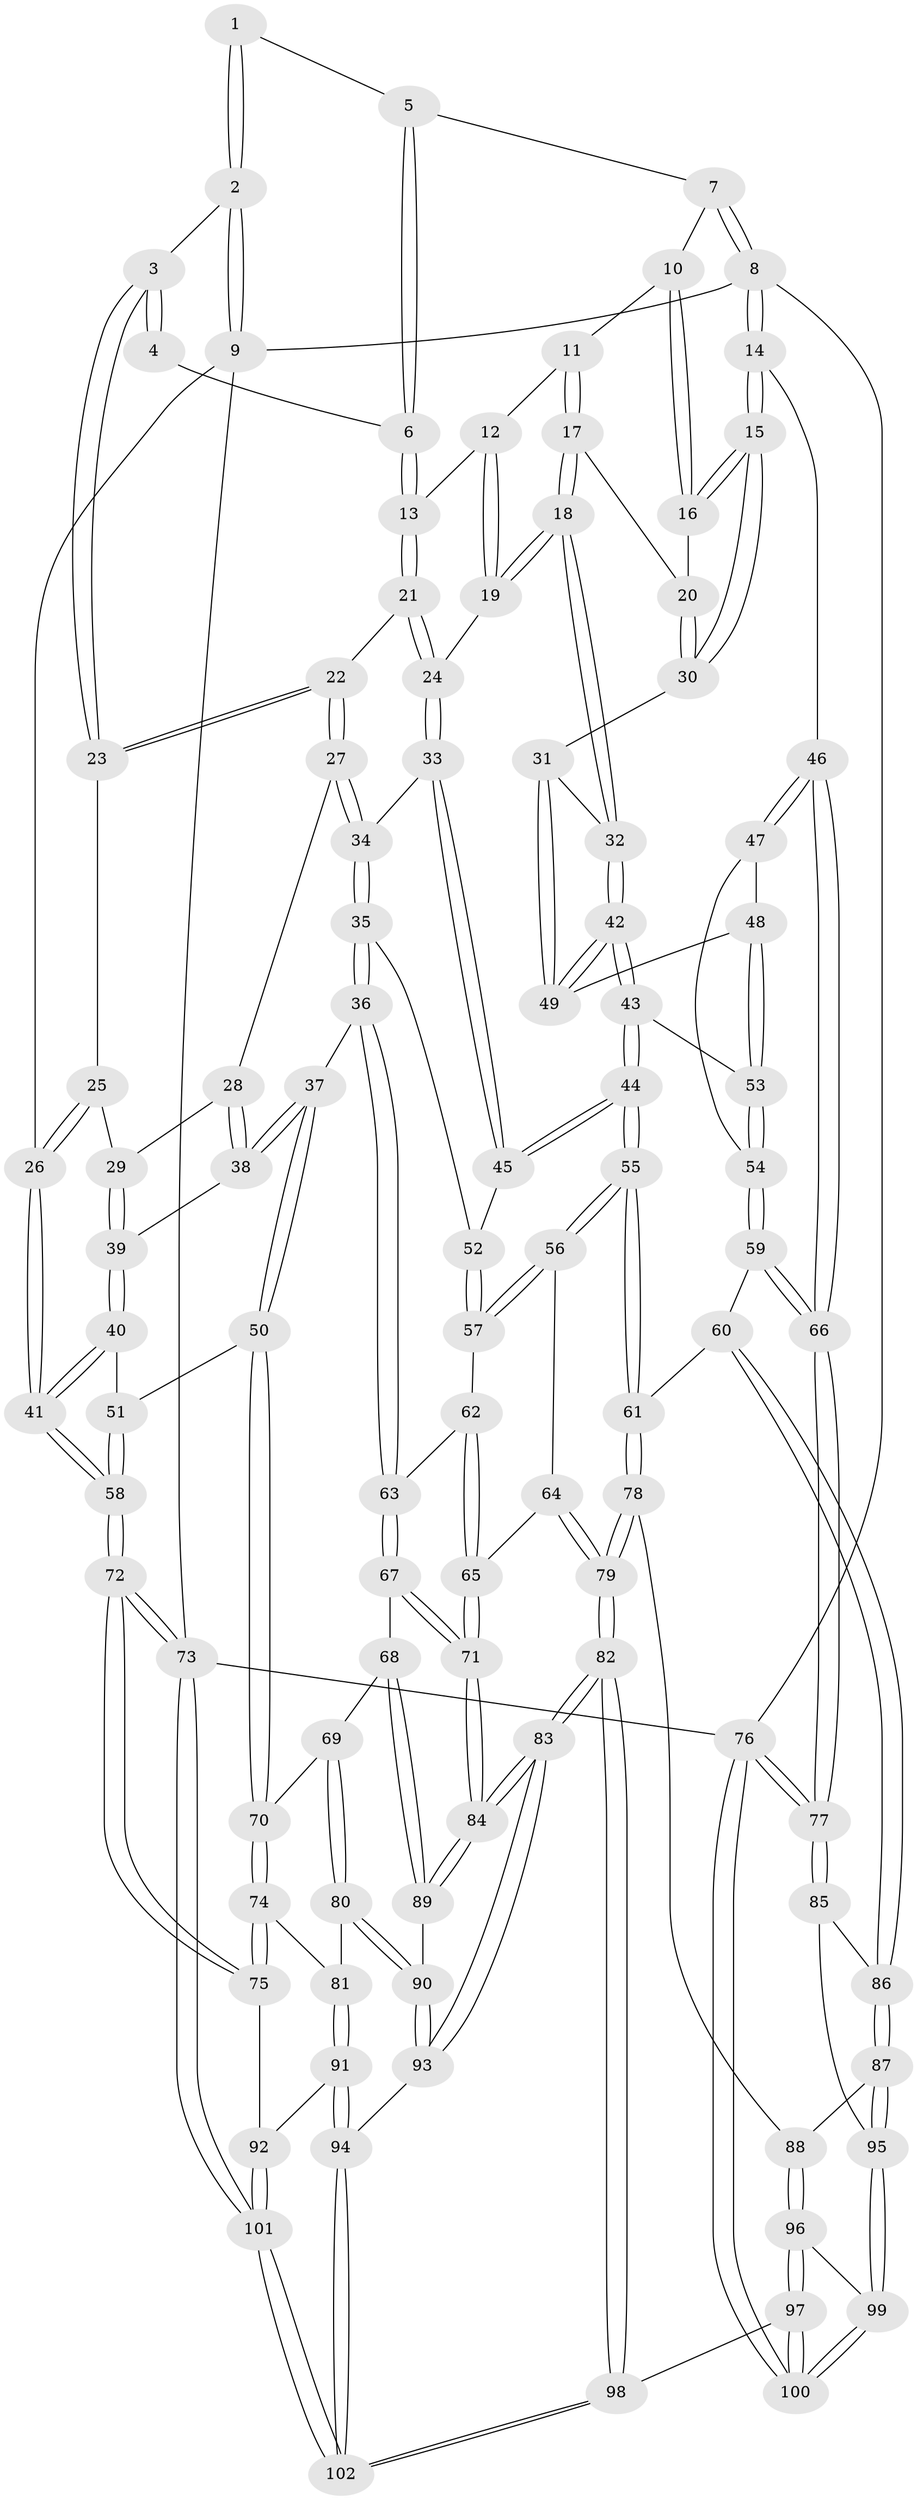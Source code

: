 // Generated by graph-tools (version 1.1) at 2025/11/02/21/25 10:11:13]
// undirected, 102 vertices, 252 edges
graph export_dot {
graph [start="1"]
  node [color=gray90,style=filled];
  1 [pos="+0.37685974630202723+0"];
  2 [pos="+0+0"];
  3 [pos="+0.23480036418585115+0.18333591699165602"];
  4 [pos="+0.32136353173317694+0.03083463055705826"];
  5 [pos="+0.5229303230927165+0"];
  6 [pos="+0.4209199033358017+0.16458617538833825"];
  7 [pos="+0.7109580451669298+0"];
  8 [pos="+1+0"];
  9 [pos="+0+0"];
  10 [pos="+0.7101928635895842+0"];
  11 [pos="+0.6917708721933178+0.007565583910902243"];
  12 [pos="+0.5437569294230871+0.16853370338779797"];
  13 [pos="+0.4171728092542766+0.19875973491740423"];
  14 [pos="+1+0.26414204108226924"];
  15 [pos="+1+0.27253287877326016"];
  16 [pos="+0.9045831056637698+0.20584889214514276"];
  17 [pos="+0.7177574290521104+0.27869468085816496"];
  18 [pos="+0.7005941926518494+0.31674897555869025"];
  19 [pos="+0.5697465085480726+0.2999725097041154"];
  20 [pos="+0.719855835055444+0.27840521439133215"];
  21 [pos="+0.3806989506918414+0.24861662364159112"];
  22 [pos="+0.2806297414265883+0.2576804570910943"];
  23 [pos="+0.2399238803114415+0.2104026076840526"];
  24 [pos="+0.4753959331889258+0.32931096873904486"];
  25 [pos="+0.005542361097555341+0.25776043114452374"];
  26 [pos="+0+0.14301852424263084"];
  27 [pos="+0.27338916730432894+0.28250271250108316"];
  28 [pos="+0.26807773437267696+0.2886370964286355"];
  29 [pos="+0.08491255434538533+0.3680556849561892"];
  30 [pos="+0.9618419682976126+0.3155835194562305"];
  31 [pos="+0.8836748171517528+0.38614493192454824"];
  32 [pos="+0.7124882256685714+0.37702016233390223"];
  33 [pos="+0.4754377142831207+0.44316441346848157"];
  34 [pos="+0.33022379597401386+0.4266544370761321"];
  35 [pos="+0.2786161910190583+0.5585551499439119"];
  36 [pos="+0.244624892027088+0.5781869933125717"];
  37 [pos="+0.241517709036444+0.5781296686175703"];
  38 [pos="+0.20429848305655424+0.4147727402036149"];
  39 [pos="+0.08920173551787125+0.4222943098433505"];
  40 [pos="+0.07844019342310858+0.4433031243294475"];
  41 [pos="+0+0.5003161962502519"];
  42 [pos="+0.6955782877402037+0.47305425696462616"];
  43 [pos="+0.6775555430743121+0.5112694163523599"];
  44 [pos="+0.5955909175030569+0.5684433528893093"];
  45 [pos="+0.5087368879856348+0.5163997488876811"];
  46 [pos="+1+0.5329158543489814"];
  47 [pos="+0.9936849117539802+0.5190109593649772"];
  48 [pos="+0.9137454065736488+0.4961560436378076"];
  49 [pos="+0.8956266517848719+0.4782218610609534"];
  50 [pos="+0.19370016467344436+0.5965853660774182"];
  51 [pos="+0.13722981328712783+0.5581323790870423"];
  52 [pos="+0.39585832079668576+0.5535197551482038"];
  53 [pos="+0.8144020499819421+0.5965978635467476"];
  54 [pos="+0.8385880828141836+0.6338663652626187"];
  55 [pos="+0.5909690201488836+0.6240711392808985"];
  56 [pos="+0.4395013927671944+0.6925521637822557"];
  57 [pos="+0.4038240755878374+0.6652907839411816"];
  58 [pos="+0+0.5859106361907445"];
  59 [pos="+0.8463839836904397+0.6564594255881416"];
  60 [pos="+0.7974993066582851+0.7282755566637583"];
  61 [pos="+0.6121549707789884+0.690006225159869"];
  62 [pos="+0.3258317842021067+0.6583207219183694"];
  63 [pos="+0.283927362156659+0.6302174771459365"];
  64 [pos="+0.4205223026289824+0.7289549605388553"];
  65 [pos="+0.36653789530491315+0.7446062450246582"];
  66 [pos="+1+0.7441020535257178"];
  67 [pos="+0.2886094828125194+0.6897617051698833"];
  68 [pos="+0.2560469042929401+0.7824497194526507"];
  69 [pos="+0.20059946674964338+0.7354796672285787"];
  70 [pos="+0.15997235730706877+0.6608065396098284"];
  71 [pos="+0.3343561966496582+0.7827576716960316"];
  72 [pos="+0+0.7279467632547607"];
  73 [pos="+0+1"];
  74 [pos="+0.09356946921553996+0.7034012548584513"];
  75 [pos="+0+0.748616381653725"];
  76 [pos="+1+1"];
  77 [pos="+1+0.9379241802421796"];
  78 [pos="+0.5974100448556741+0.8126036263750019"];
  79 [pos="+0.4908690152592472+0.8726357816809815"];
  80 [pos="+0.16083010997975497+0.8256701868745002"];
  81 [pos="+0.1454563073381241+0.8294233965207327"];
  82 [pos="+0.41778497935161846+0.9562925227482485"];
  83 [pos="+0.39208230089080803+0.935214217963176"];
  84 [pos="+0.3213107511705844+0.8112930113142837"];
  85 [pos="+0.8382691726603317+0.8328321472005871"];
  86 [pos="+0.8093107721999763+0.7767057507421107"];
  87 [pos="+0.6198979486712471+0.8238939930909067"];
  88 [pos="+0.6084737165556491+0.8215304906481596"];
  89 [pos="+0.26622648505377505+0.7975408261806238"];
  90 [pos="+0.21739093299944398+0.8395124176124189"];
  91 [pos="+0.10435313644151493+0.8778316098561076"];
  92 [pos="+0.0780964039865748+0.878296723364833"];
  93 [pos="+0.22103306686741592+0.9157088300316647"];
  94 [pos="+0.1770079951938293+0.9433781561359824"];
  95 [pos="+0.7728392736129421+0.8811106505529205"];
  96 [pos="+0.6185918013321121+0.8500827731534059"];
  97 [pos="+0.637152433008005+1"];
  98 [pos="+0.4336823077763922+1"];
  99 [pos="+0.7483544543086356+1"];
  100 [pos="+0.7721105036278777+1"];
  101 [pos="+0+1"];
  102 [pos="+0.12590465312714572+1"];
  1 -- 2;
  1 -- 2;
  1 -- 5;
  2 -- 3;
  2 -- 9;
  2 -- 9;
  3 -- 4;
  3 -- 4;
  3 -- 23;
  3 -- 23;
  4 -- 6;
  5 -- 6;
  5 -- 6;
  5 -- 7;
  6 -- 13;
  6 -- 13;
  7 -- 8;
  7 -- 8;
  7 -- 10;
  8 -- 9;
  8 -- 14;
  8 -- 14;
  8 -- 76;
  9 -- 26;
  9 -- 73;
  10 -- 11;
  10 -- 16;
  10 -- 16;
  11 -- 12;
  11 -- 17;
  11 -- 17;
  12 -- 13;
  12 -- 19;
  12 -- 19;
  13 -- 21;
  13 -- 21;
  14 -- 15;
  14 -- 15;
  14 -- 46;
  15 -- 16;
  15 -- 16;
  15 -- 30;
  15 -- 30;
  16 -- 20;
  17 -- 18;
  17 -- 18;
  17 -- 20;
  18 -- 19;
  18 -- 19;
  18 -- 32;
  18 -- 32;
  19 -- 24;
  20 -- 30;
  20 -- 30;
  21 -- 22;
  21 -- 24;
  21 -- 24;
  22 -- 23;
  22 -- 23;
  22 -- 27;
  22 -- 27;
  23 -- 25;
  24 -- 33;
  24 -- 33;
  25 -- 26;
  25 -- 26;
  25 -- 29;
  26 -- 41;
  26 -- 41;
  27 -- 28;
  27 -- 34;
  27 -- 34;
  28 -- 29;
  28 -- 38;
  28 -- 38;
  29 -- 39;
  29 -- 39;
  30 -- 31;
  31 -- 32;
  31 -- 49;
  31 -- 49;
  32 -- 42;
  32 -- 42;
  33 -- 34;
  33 -- 45;
  33 -- 45;
  34 -- 35;
  34 -- 35;
  35 -- 36;
  35 -- 36;
  35 -- 52;
  36 -- 37;
  36 -- 63;
  36 -- 63;
  37 -- 38;
  37 -- 38;
  37 -- 50;
  37 -- 50;
  38 -- 39;
  39 -- 40;
  39 -- 40;
  40 -- 41;
  40 -- 41;
  40 -- 51;
  41 -- 58;
  41 -- 58;
  42 -- 43;
  42 -- 43;
  42 -- 49;
  42 -- 49;
  43 -- 44;
  43 -- 44;
  43 -- 53;
  44 -- 45;
  44 -- 45;
  44 -- 55;
  44 -- 55;
  45 -- 52;
  46 -- 47;
  46 -- 47;
  46 -- 66;
  46 -- 66;
  47 -- 48;
  47 -- 54;
  48 -- 49;
  48 -- 53;
  48 -- 53;
  50 -- 51;
  50 -- 70;
  50 -- 70;
  51 -- 58;
  51 -- 58;
  52 -- 57;
  52 -- 57;
  53 -- 54;
  53 -- 54;
  54 -- 59;
  54 -- 59;
  55 -- 56;
  55 -- 56;
  55 -- 61;
  55 -- 61;
  56 -- 57;
  56 -- 57;
  56 -- 64;
  57 -- 62;
  58 -- 72;
  58 -- 72;
  59 -- 60;
  59 -- 66;
  59 -- 66;
  60 -- 61;
  60 -- 86;
  60 -- 86;
  61 -- 78;
  61 -- 78;
  62 -- 63;
  62 -- 65;
  62 -- 65;
  63 -- 67;
  63 -- 67;
  64 -- 65;
  64 -- 79;
  64 -- 79;
  65 -- 71;
  65 -- 71;
  66 -- 77;
  66 -- 77;
  67 -- 68;
  67 -- 71;
  67 -- 71;
  68 -- 69;
  68 -- 89;
  68 -- 89;
  69 -- 70;
  69 -- 80;
  69 -- 80;
  70 -- 74;
  70 -- 74;
  71 -- 84;
  71 -- 84;
  72 -- 73;
  72 -- 73;
  72 -- 75;
  72 -- 75;
  73 -- 101;
  73 -- 101;
  73 -- 76;
  74 -- 75;
  74 -- 75;
  74 -- 81;
  75 -- 92;
  76 -- 77;
  76 -- 77;
  76 -- 100;
  76 -- 100;
  77 -- 85;
  77 -- 85;
  78 -- 79;
  78 -- 79;
  78 -- 88;
  79 -- 82;
  79 -- 82;
  80 -- 81;
  80 -- 90;
  80 -- 90;
  81 -- 91;
  81 -- 91;
  82 -- 83;
  82 -- 83;
  82 -- 98;
  82 -- 98;
  83 -- 84;
  83 -- 84;
  83 -- 93;
  83 -- 93;
  84 -- 89;
  84 -- 89;
  85 -- 86;
  85 -- 95;
  86 -- 87;
  86 -- 87;
  87 -- 88;
  87 -- 95;
  87 -- 95;
  88 -- 96;
  88 -- 96;
  89 -- 90;
  90 -- 93;
  90 -- 93;
  91 -- 92;
  91 -- 94;
  91 -- 94;
  92 -- 101;
  92 -- 101;
  93 -- 94;
  94 -- 102;
  94 -- 102;
  95 -- 99;
  95 -- 99;
  96 -- 97;
  96 -- 97;
  96 -- 99;
  97 -- 98;
  97 -- 100;
  97 -- 100;
  98 -- 102;
  98 -- 102;
  99 -- 100;
  99 -- 100;
  101 -- 102;
  101 -- 102;
}

